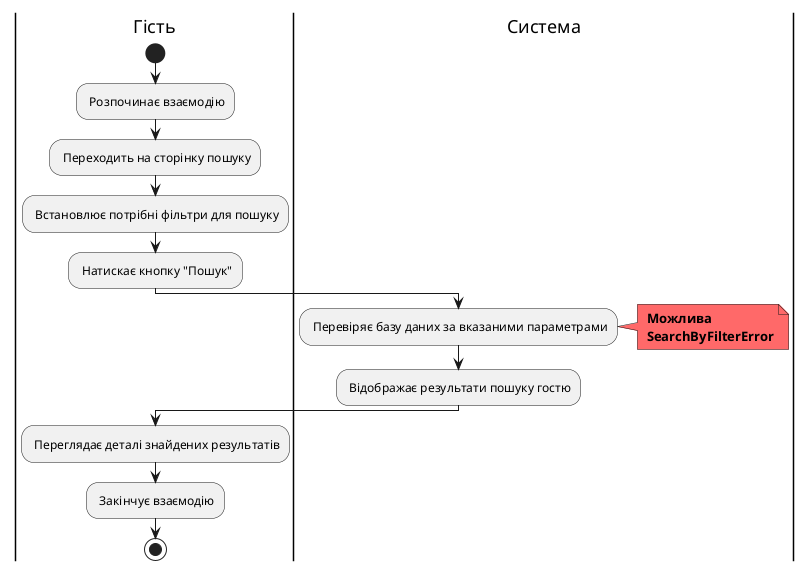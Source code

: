 <center style="
    border-radius:4px;
    border: 1px solid #cfd7e6;
    box-shadow: 0 1px 3px 0 rgba(89,105,129,.05), 0 1px 1px 0 rgba(0,0,0,.025);
    padding: 1em;"
    >

@startuml

    |Гість|
    start;
    : Розпочинає взаємодію;
    : Переходить на сторінку пошуку;
    : Встановлює потрібні фільтри для пошуку;
    : Натискає кнопку "Пошук";


    |Система|
    : Перевіряє базу даних за вказаними параметрами;

    note right #FF6969
    <b> Можлива
    <b> SearchByFilterError
    end note
    : Відображає результати пошуку гостю;

    |Гість|
    : Переглядає деталі знайдених результатів;
    : Закінчує взаємодію;
    stop;

@enduml

</center>